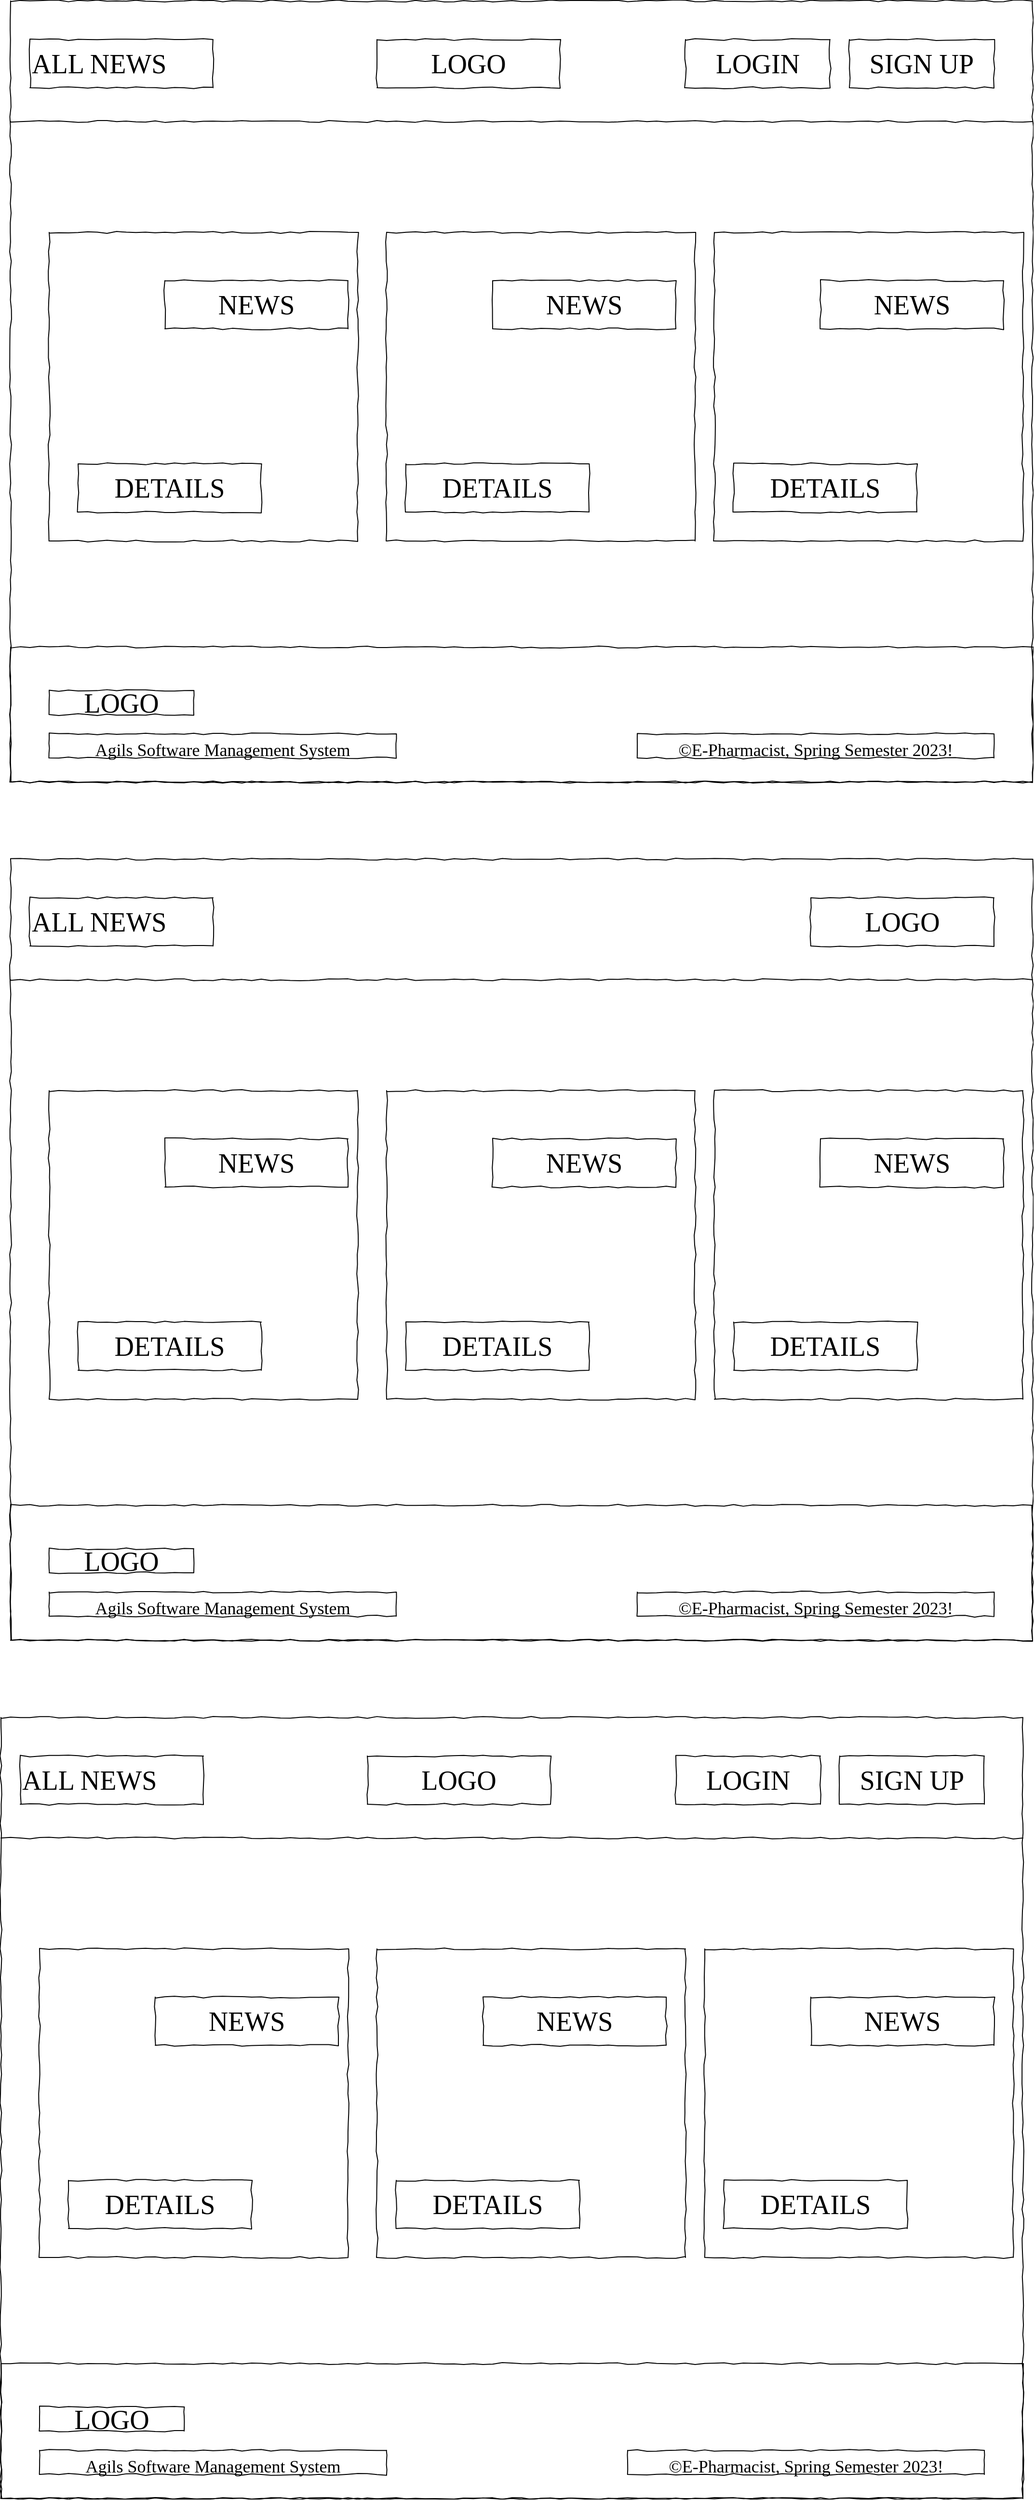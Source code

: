 <mxfile version="21.1.1" type="gitlab">
  <diagram name="Page-1" id="03018318-947c-dd8e-b7a3-06fadd420f32">
    <mxGraphModel dx="1588" dy="860" grid="1" gridSize="10" guides="1" tooltips="1" connect="1" arrows="1" fold="1" page="1" pageScale="1" pageWidth="1100" pageHeight="850" background="none" math="0" shadow="0">
      <root>
        <mxCell id="0" />
        <mxCell id="1" parent="0" />
        <mxCell id="677b7b8949515195-1" value="" style="whiteSpace=wrap;html=1;rounded=0;shadow=0;labelBackgroundColor=none;strokeColor=#000000;strokeWidth=1;fillColor=none;fontFamily=Verdana;fontSize=12;fontColor=#000000;align=center;comic=1;" parent="1" vertex="1">
          <mxGeometry x="20" y="20" width="1060" height="810" as="geometry" />
        </mxCell>
        <mxCell id="677b7b8949515195-2" value="ALL NEWS" style="whiteSpace=wrap;html=1;rounded=0;shadow=0;labelBackgroundColor=none;strokeWidth=1;fontFamily=Verdana;fontSize=28;align=left;comic=1;" parent="1" vertex="1">
          <mxGeometry x="40" y="60" width="190" height="50" as="geometry" />
        </mxCell>
        <mxCell id="677b7b8949515195-8" value="" style="whiteSpace=wrap;html=1;rounded=0;shadow=0;labelBackgroundColor=none;strokeWidth=1;fillColor=none;fontFamily=Verdana;fontSize=12;align=center;comic=1;" parent="1" vertex="1">
          <mxGeometry x="60" y="260" width="320" height="320" as="geometry" />
        </mxCell>
        <mxCell id="677b7b8949515195-9" value="" style="line;strokeWidth=1;html=1;rounded=0;shadow=0;labelBackgroundColor=none;fillColor=none;fontFamily=Verdana;fontSize=14;fontColor=#000000;align=center;comic=1;" parent="1" vertex="1">
          <mxGeometry x="20" y="140" width="1060" height="10" as="geometry" />
        </mxCell>
        <mxCell id="677b7b8949515195-15" value="&lt;div style=&quot;text-align: justify&quot;&gt;&lt;br&gt;&lt;/div&gt;" style="whiteSpace=wrap;html=1;rounded=0;shadow=0;labelBackgroundColor=none;strokeWidth=1;fillColor=none;fontFamily=Verdana;fontSize=12;align=center;verticalAlign=top;spacing=10;comic=1;" parent="1" vertex="1">
          <mxGeometry x="20" y="690" width="1060" height="140" as="geometry" />
        </mxCell>
        <mxCell id="677b7b8949515195-25" value="" style="whiteSpace=wrap;html=1;rounded=0;shadow=0;labelBackgroundColor=none;strokeWidth=1;fillColor=none;fontFamily=Verdana;fontSize=12;align=center;comic=1;" parent="1" vertex="1">
          <mxGeometry x="750" y="260" width="320" height="320" as="geometry" />
        </mxCell>
        <mxCell id="azdYrmXxpXAs5G76wNCQ-1" value="LOGO" style="whiteSpace=wrap;html=1;rounded=0;shadow=0;labelBackgroundColor=none;strokeWidth=1;fontFamily=Verdana;fontSize=28;align=center;comic=1;" vertex="1" parent="1">
          <mxGeometry x="400" y="60" width="190" height="50" as="geometry" />
        </mxCell>
        <mxCell id="azdYrmXxpXAs5G76wNCQ-2" value="SIGN UP" style="whiteSpace=wrap;html=1;rounded=0;shadow=0;labelBackgroundColor=none;strokeWidth=1;fontFamily=Verdana;fontSize=28;align=center;comic=1;" vertex="1" parent="1">
          <mxGeometry x="890" y="60" width="150" height="50" as="geometry" />
        </mxCell>
        <mxCell id="azdYrmXxpXAs5G76wNCQ-3" value="LOGIN" style="whiteSpace=wrap;html=1;rounded=0;shadow=0;labelBackgroundColor=none;strokeWidth=1;fontFamily=Verdana;fontSize=28;align=center;comic=1;" vertex="1" parent="1">
          <mxGeometry x="720" y="60" width="150" height="50" as="geometry" />
        </mxCell>
        <mxCell id="azdYrmXxpXAs5G76wNCQ-4" value="" style="whiteSpace=wrap;html=1;rounded=0;shadow=0;labelBackgroundColor=none;strokeWidth=1;fillColor=none;fontFamily=Verdana;fontSize=12;align=center;comic=1;" vertex="1" parent="1">
          <mxGeometry x="410" y="260" width="320" height="320" as="geometry" />
        </mxCell>
        <mxCell id="azdYrmXxpXAs5G76wNCQ-5" value="NEWS" style="whiteSpace=wrap;html=1;rounded=0;shadow=0;labelBackgroundColor=none;strokeWidth=1;fontFamily=Verdana;fontSize=28;align=center;comic=1;" vertex="1" parent="1">
          <mxGeometry x="180" y="310" width="190" height="50" as="geometry" />
        </mxCell>
        <mxCell id="azdYrmXxpXAs5G76wNCQ-6" value="DETAILS" style="whiteSpace=wrap;html=1;rounded=0;shadow=0;labelBackgroundColor=none;strokeWidth=1;fontFamily=Verdana;fontSize=28;align=center;comic=1;" vertex="1" parent="1">
          <mxGeometry x="90" y="500" width="190" height="50" as="geometry" />
        </mxCell>
        <mxCell id="azdYrmXxpXAs5G76wNCQ-7" value="NEWS" style="whiteSpace=wrap;html=1;rounded=0;shadow=0;labelBackgroundColor=none;strokeWidth=1;fontFamily=Verdana;fontSize=28;align=center;comic=1;" vertex="1" parent="1">
          <mxGeometry x="520" y="310" width="190" height="50" as="geometry" />
        </mxCell>
        <mxCell id="azdYrmXxpXAs5G76wNCQ-8" value="DETAILS" style="whiteSpace=wrap;html=1;rounded=0;shadow=0;labelBackgroundColor=none;strokeWidth=1;fontFamily=Verdana;fontSize=28;align=center;comic=1;" vertex="1" parent="1">
          <mxGeometry x="430" y="500" width="190" height="50" as="geometry" />
        </mxCell>
        <mxCell id="azdYrmXxpXAs5G76wNCQ-9" value="NEWS" style="whiteSpace=wrap;html=1;rounded=0;shadow=0;labelBackgroundColor=none;strokeWidth=1;fontFamily=Verdana;fontSize=28;align=center;comic=1;" vertex="1" parent="1">
          <mxGeometry x="860" y="310" width="190" height="50" as="geometry" />
        </mxCell>
        <mxCell id="azdYrmXxpXAs5G76wNCQ-10" value="DETAILS" style="whiteSpace=wrap;html=1;rounded=0;shadow=0;labelBackgroundColor=none;strokeWidth=1;fontFamily=Verdana;fontSize=28;align=center;comic=1;" vertex="1" parent="1">
          <mxGeometry x="770" y="500" width="190" height="50" as="geometry" />
        </mxCell>
        <mxCell id="azdYrmXxpXAs5G76wNCQ-11" value="LOGO" style="whiteSpace=wrap;html=1;rounded=0;shadow=0;labelBackgroundColor=none;strokeWidth=1;fontFamily=Verdana;fontSize=28;align=center;comic=1;" vertex="1" parent="1">
          <mxGeometry x="60" y="735" width="150" height="25" as="geometry" />
        </mxCell>
        <mxCell id="azdYrmXxpXAs5G76wNCQ-12" value="&lt;font style=&quot;font-size: 18px;&quot;&gt;Agils Software Management System&lt;/font&gt;" style="whiteSpace=wrap;html=1;rounded=0;shadow=0;labelBackgroundColor=none;strokeWidth=1;fontFamily=Verdana;fontSize=28;align=center;comic=1;" vertex="1" parent="1">
          <mxGeometry x="60" y="780" width="360" height="25" as="geometry" />
        </mxCell>
        <mxCell id="azdYrmXxpXAs5G76wNCQ-13" value="&lt;font style=&quot;font-size: 18px;&quot;&gt;©E-Pharmacist, Spring Semester 2023!&lt;/font&gt;" style="whiteSpace=wrap;html=1;rounded=0;shadow=0;labelBackgroundColor=none;strokeWidth=1;fontFamily=Verdana;fontSize=28;align=center;comic=1;" vertex="1" parent="1">
          <mxGeometry x="670" y="780" width="370" height="25" as="geometry" />
        </mxCell>
        <mxCell id="azdYrmXxpXAs5G76wNCQ-15" value="" style="whiteSpace=wrap;html=1;rounded=0;shadow=0;labelBackgroundColor=none;strokeColor=#000000;strokeWidth=1;fillColor=none;fontFamily=Verdana;fontSize=12;fontColor=#000000;align=center;comic=1;" vertex="1" parent="1">
          <mxGeometry x="20" y="910" width="1060" height="810" as="geometry" />
        </mxCell>
        <mxCell id="azdYrmXxpXAs5G76wNCQ-16" value="ALL NEWS" style="whiteSpace=wrap;html=1;rounded=0;shadow=0;labelBackgroundColor=none;strokeWidth=1;fontFamily=Verdana;fontSize=28;align=left;comic=1;" vertex="1" parent="1">
          <mxGeometry x="40" y="950" width="190" height="50" as="geometry" />
        </mxCell>
        <mxCell id="azdYrmXxpXAs5G76wNCQ-17" value="" style="whiteSpace=wrap;html=1;rounded=0;shadow=0;labelBackgroundColor=none;strokeWidth=1;fillColor=none;fontFamily=Verdana;fontSize=12;align=center;comic=1;" vertex="1" parent="1">
          <mxGeometry x="60" y="1150" width="320" height="320" as="geometry" />
        </mxCell>
        <mxCell id="azdYrmXxpXAs5G76wNCQ-18" value="" style="line;strokeWidth=1;html=1;rounded=0;shadow=0;labelBackgroundColor=none;fillColor=none;fontFamily=Verdana;fontSize=14;fontColor=#000000;align=center;comic=1;" vertex="1" parent="1">
          <mxGeometry x="20" y="1030" width="1060" height="10" as="geometry" />
        </mxCell>
        <mxCell id="azdYrmXxpXAs5G76wNCQ-19" value="&lt;div style=&quot;text-align: justify&quot;&gt;&lt;br&gt;&lt;/div&gt;" style="whiteSpace=wrap;html=1;rounded=0;shadow=0;labelBackgroundColor=none;strokeWidth=1;fillColor=none;fontFamily=Verdana;fontSize=12;align=center;verticalAlign=top;spacing=10;comic=1;" vertex="1" parent="1">
          <mxGeometry x="20" y="1580" width="1060" height="140" as="geometry" />
        </mxCell>
        <mxCell id="azdYrmXxpXAs5G76wNCQ-20" value="" style="whiteSpace=wrap;html=1;rounded=0;shadow=0;labelBackgroundColor=none;strokeWidth=1;fillColor=none;fontFamily=Verdana;fontSize=12;align=center;comic=1;" vertex="1" parent="1">
          <mxGeometry x="750" y="1150" width="320" height="320" as="geometry" />
        </mxCell>
        <mxCell id="azdYrmXxpXAs5G76wNCQ-21" value="LOGO" style="whiteSpace=wrap;html=1;rounded=0;shadow=0;labelBackgroundColor=none;strokeWidth=1;fontFamily=Verdana;fontSize=28;align=center;comic=1;" vertex="1" parent="1">
          <mxGeometry x="850" y="950" width="190" height="50" as="geometry" />
        </mxCell>
        <mxCell id="azdYrmXxpXAs5G76wNCQ-24" value="" style="whiteSpace=wrap;html=1;rounded=0;shadow=0;labelBackgroundColor=none;strokeWidth=1;fillColor=none;fontFamily=Verdana;fontSize=12;align=center;comic=1;" vertex="1" parent="1">
          <mxGeometry x="410" y="1150" width="320" height="320" as="geometry" />
        </mxCell>
        <mxCell id="azdYrmXxpXAs5G76wNCQ-25" value="NEWS" style="whiteSpace=wrap;html=1;rounded=0;shadow=0;labelBackgroundColor=none;strokeWidth=1;fontFamily=Verdana;fontSize=28;align=center;comic=1;" vertex="1" parent="1">
          <mxGeometry x="180" y="1200" width="190" height="50" as="geometry" />
        </mxCell>
        <mxCell id="azdYrmXxpXAs5G76wNCQ-26" value="DETAILS" style="whiteSpace=wrap;html=1;rounded=0;shadow=0;labelBackgroundColor=none;strokeWidth=1;fontFamily=Verdana;fontSize=28;align=center;comic=1;" vertex="1" parent="1">
          <mxGeometry x="90" y="1390" width="190" height="50" as="geometry" />
        </mxCell>
        <mxCell id="azdYrmXxpXAs5G76wNCQ-27" value="NEWS" style="whiteSpace=wrap;html=1;rounded=0;shadow=0;labelBackgroundColor=none;strokeWidth=1;fontFamily=Verdana;fontSize=28;align=center;comic=1;" vertex="1" parent="1">
          <mxGeometry x="520" y="1200" width="190" height="50" as="geometry" />
        </mxCell>
        <mxCell id="azdYrmXxpXAs5G76wNCQ-28" value="DETAILS" style="whiteSpace=wrap;html=1;rounded=0;shadow=0;labelBackgroundColor=none;strokeWidth=1;fontFamily=Verdana;fontSize=28;align=center;comic=1;" vertex="1" parent="1">
          <mxGeometry x="430" y="1390" width="190" height="50" as="geometry" />
        </mxCell>
        <mxCell id="azdYrmXxpXAs5G76wNCQ-29" value="NEWS" style="whiteSpace=wrap;html=1;rounded=0;shadow=0;labelBackgroundColor=none;strokeWidth=1;fontFamily=Verdana;fontSize=28;align=center;comic=1;" vertex="1" parent="1">
          <mxGeometry x="860" y="1200" width="190" height="50" as="geometry" />
        </mxCell>
        <mxCell id="azdYrmXxpXAs5G76wNCQ-30" value="DETAILS" style="whiteSpace=wrap;html=1;rounded=0;shadow=0;labelBackgroundColor=none;strokeWidth=1;fontFamily=Verdana;fontSize=28;align=center;comic=1;" vertex="1" parent="1">
          <mxGeometry x="770" y="1390" width="190" height="50" as="geometry" />
        </mxCell>
        <mxCell id="azdYrmXxpXAs5G76wNCQ-31" value="LOGO" style="whiteSpace=wrap;html=1;rounded=0;shadow=0;labelBackgroundColor=none;strokeWidth=1;fontFamily=Verdana;fontSize=28;align=center;comic=1;" vertex="1" parent="1">
          <mxGeometry x="60" y="1625" width="150" height="25" as="geometry" />
        </mxCell>
        <mxCell id="azdYrmXxpXAs5G76wNCQ-32" value="&lt;font style=&quot;font-size: 18px;&quot;&gt;Agils Software Management System&lt;/font&gt;" style="whiteSpace=wrap;html=1;rounded=0;shadow=0;labelBackgroundColor=none;strokeWidth=1;fontFamily=Verdana;fontSize=28;align=center;comic=1;" vertex="1" parent="1">
          <mxGeometry x="60" y="1670" width="360" height="25" as="geometry" />
        </mxCell>
        <mxCell id="azdYrmXxpXAs5G76wNCQ-33" value="&lt;font style=&quot;font-size: 18px;&quot;&gt;©E-Pharmacist, Spring Semester 2023!&lt;/font&gt;" style="whiteSpace=wrap;html=1;rounded=0;shadow=0;labelBackgroundColor=none;strokeWidth=1;fontFamily=Verdana;fontSize=28;align=center;comic=1;" vertex="1" parent="1">
          <mxGeometry x="670" y="1670" width="370" height="25" as="geometry" />
        </mxCell>
        <mxCell id="azdYrmXxpXAs5G76wNCQ-34" value="" style="whiteSpace=wrap;html=1;rounded=0;shadow=0;labelBackgroundColor=none;strokeColor=#000000;strokeWidth=1;fillColor=none;fontFamily=Verdana;fontSize=12;fontColor=#000000;align=center;comic=1;" vertex="1" parent="1">
          <mxGeometry x="10" y="1800" width="1060" height="810" as="geometry" />
        </mxCell>
        <mxCell id="azdYrmXxpXAs5G76wNCQ-35" value="ALL NEWS" style="whiteSpace=wrap;html=1;rounded=0;shadow=0;labelBackgroundColor=none;strokeWidth=1;fontFamily=Verdana;fontSize=28;align=left;comic=1;" vertex="1" parent="1">
          <mxGeometry x="30" y="1840" width="190" height="50" as="geometry" />
        </mxCell>
        <mxCell id="azdYrmXxpXAs5G76wNCQ-36" value="" style="whiteSpace=wrap;html=1;rounded=0;shadow=0;labelBackgroundColor=none;strokeWidth=1;fillColor=none;fontFamily=Verdana;fontSize=12;align=center;comic=1;" vertex="1" parent="1">
          <mxGeometry x="50" y="2040" width="320" height="320" as="geometry" />
        </mxCell>
        <mxCell id="azdYrmXxpXAs5G76wNCQ-37" value="" style="line;strokeWidth=1;html=1;rounded=0;shadow=0;labelBackgroundColor=none;fillColor=none;fontFamily=Verdana;fontSize=14;fontColor=#000000;align=center;comic=1;" vertex="1" parent="1">
          <mxGeometry x="10" y="1920" width="1060" height="10" as="geometry" />
        </mxCell>
        <mxCell id="azdYrmXxpXAs5G76wNCQ-38" value="&lt;div style=&quot;text-align: justify&quot;&gt;&lt;br&gt;&lt;/div&gt;" style="whiteSpace=wrap;html=1;rounded=0;shadow=0;labelBackgroundColor=none;strokeWidth=1;fillColor=none;fontFamily=Verdana;fontSize=12;align=center;verticalAlign=top;spacing=10;comic=1;" vertex="1" parent="1">
          <mxGeometry x="10" y="2470" width="1060" height="140" as="geometry" />
        </mxCell>
        <mxCell id="azdYrmXxpXAs5G76wNCQ-39" value="" style="whiteSpace=wrap;html=1;rounded=0;shadow=0;labelBackgroundColor=none;strokeWidth=1;fillColor=none;fontFamily=Verdana;fontSize=12;align=center;comic=1;" vertex="1" parent="1">
          <mxGeometry x="740" y="2040" width="320" height="320" as="geometry" />
        </mxCell>
        <mxCell id="azdYrmXxpXAs5G76wNCQ-40" value="LOGO" style="whiteSpace=wrap;html=1;rounded=0;shadow=0;labelBackgroundColor=none;strokeWidth=1;fontFamily=Verdana;fontSize=28;align=center;comic=1;" vertex="1" parent="1">
          <mxGeometry x="390" y="1840" width="190" height="50" as="geometry" />
        </mxCell>
        <mxCell id="azdYrmXxpXAs5G76wNCQ-41" value="SIGN UP" style="whiteSpace=wrap;html=1;rounded=0;shadow=0;labelBackgroundColor=none;strokeWidth=1;fontFamily=Verdana;fontSize=28;align=center;comic=1;" vertex="1" parent="1">
          <mxGeometry x="880" y="1840" width="150" height="50" as="geometry" />
        </mxCell>
        <mxCell id="azdYrmXxpXAs5G76wNCQ-42" value="LOGIN" style="whiteSpace=wrap;html=1;rounded=0;shadow=0;labelBackgroundColor=none;strokeWidth=1;fontFamily=Verdana;fontSize=28;align=center;comic=1;" vertex="1" parent="1">
          <mxGeometry x="710" y="1840" width="150" height="50" as="geometry" />
        </mxCell>
        <mxCell id="azdYrmXxpXAs5G76wNCQ-43" value="" style="whiteSpace=wrap;html=1;rounded=0;shadow=0;labelBackgroundColor=none;strokeWidth=1;fillColor=none;fontFamily=Verdana;fontSize=12;align=center;comic=1;" vertex="1" parent="1">
          <mxGeometry x="400" y="2040" width="320" height="320" as="geometry" />
        </mxCell>
        <mxCell id="azdYrmXxpXAs5G76wNCQ-44" value="NEWS" style="whiteSpace=wrap;html=1;rounded=0;shadow=0;labelBackgroundColor=none;strokeWidth=1;fontFamily=Verdana;fontSize=28;align=center;comic=1;" vertex="1" parent="1">
          <mxGeometry x="170" y="2090" width="190" height="50" as="geometry" />
        </mxCell>
        <mxCell id="azdYrmXxpXAs5G76wNCQ-45" value="DETAILS" style="whiteSpace=wrap;html=1;rounded=0;shadow=0;labelBackgroundColor=none;strokeWidth=1;fontFamily=Verdana;fontSize=28;align=center;comic=1;" vertex="1" parent="1">
          <mxGeometry x="80" y="2280" width="190" height="50" as="geometry" />
        </mxCell>
        <mxCell id="azdYrmXxpXAs5G76wNCQ-46" value="NEWS" style="whiteSpace=wrap;html=1;rounded=0;shadow=0;labelBackgroundColor=none;strokeWidth=1;fontFamily=Verdana;fontSize=28;align=center;comic=1;" vertex="1" parent="1">
          <mxGeometry x="510" y="2090" width="190" height="50" as="geometry" />
        </mxCell>
        <mxCell id="azdYrmXxpXAs5G76wNCQ-47" value="DETAILS" style="whiteSpace=wrap;html=1;rounded=0;shadow=0;labelBackgroundColor=none;strokeWidth=1;fontFamily=Verdana;fontSize=28;align=center;comic=1;" vertex="1" parent="1">
          <mxGeometry x="420" y="2280" width="190" height="50" as="geometry" />
        </mxCell>
        <mxCell id="azdYrmXxpXAs5G76wNCQ-48" value="NEWS" style="whiteSpace=wrap;html=1;rounded=0;shadow=0;labelBackgroundColor=none;strokeWidth=1;fontFamily=Verdana;fontSize=28;align=center;comic=1;" vertex="1" parent="1">
          <mxGeometry x="850" y="2090" width="190" height="50" as="geometry" />
        </mxCell>
        <mxCell id="azdYrmXxpXAs5G76wNCQ-49" value="DETAILS" style="whiteSpace=wrap;html=1;rounded=0;shadow=0;labelBackgroundColor=none;strokeWidth=1;fontFamily=Verdana;fontSize=28;align=center;comic=1;" vertex="1" parent="1">
          <mxGeometry x="760" y="2280" width="190" height="50" as="geometry" />
        </mxCell>
        <mxCell id="azdYrmXxpXAs5G76wNCQ-50" value="LOGO" style="whiteSpace=wrap;html=1;rounded=0;shadow=0;labelBackgroundColor=none;strokeWidth=1;fontFamily=Verdana;fontSize=28;align=center;comic=1;" vertex="1" parent="1">
          <mxGeometry x="50" y="2515" width="150" height="25" as="geometry" />
        </mxCell>
        <mxCell id="azdYrmXxpXAs5G76wNCQ-51" value="&lt;font style=&quot;font-size: 18px;&quot;&gt;Agils Software Management System&lt;/font&gt;" style="whiteSpace=wrap;html=1;rounded=0;shadow=0;labelBackgroundColor=none;strokeWidth=1;fontFamily=Verdana;fontSize=28;align=center;comic=1;" vertex="1" parent="1">
          <mxGeometry x="50" y="2560" width="360" height="25" as="geometry" />
        </mxCell>
        <mxCell id="azdYrmXxpXAs5G76wNCQ-52" value="&lt;font style=&quot;font-size: 18px;&quot;&gt;©E-Pharmacist, Spring Semester 2023!&lt;/font&gt;" style="whiteSpace=wrap;html=1;rounded=0;shadow=0;labelBackgroundColor=none;strokeWidth=1;fontFamily=Verdana;fontSize=28;align=center;comic=1;" vertex="1" parent="1">
          <mxGeometry x="660" y="2560" width="370" height="25" as="geometry" />
        </mxCell>
      </root>
    </mxGraphModel>
  </diagram>
</mxfile>

